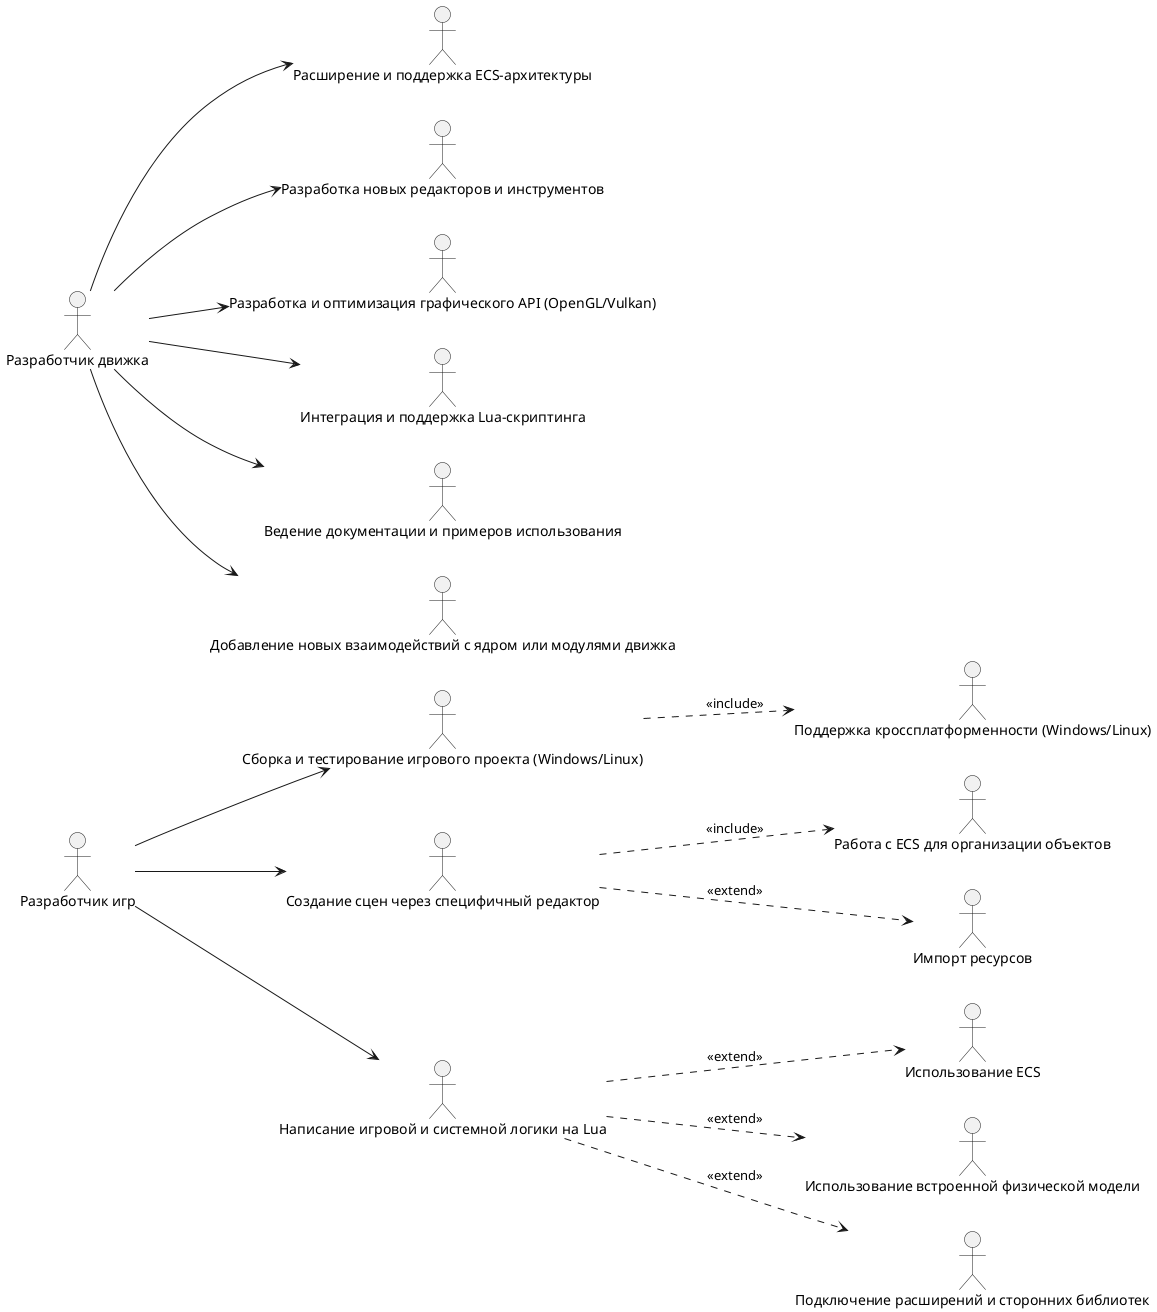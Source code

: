 @startuml
left to right direction
skinparam packageStyle rectangle

actor "Разработчик игр" as GameDev
actor "Разработчик движка" as EngineDev

' --- Разработчик игр ---
GameDev --> "Сборка и тестирование игрового проекта (Windows/Linux)"
GameDev --> "Создание сцен через специфичный редактор"
GameDev --> "Написание игровой и системной логики на Lua"

"Создание сцен через специфичный редактор" ..> "Работа с ECS для организации объектов" : <<include>>
"Создание сцен через специфичный редактор" ..> "Импорт ресурсов" : <<extend>>

"Написание игровой и системной логики на Lua" ..> "Использование ECS" : <<extend>>
"Написание игровой и системной логики на Lua" ..> "Использование встроенной физической модели" : <<extend>>
"Написание игровой и системной логики на Lua" ..> "Подключение расширений и сторонних библиотек" : <<extend>>

"Сборка и тестирование игрового проекта (Windows/Linux)" ..> "Поддержка кроссплатформенности (Windows/Linux)" : <<include>>

' --- Разработчик движка ---
EngineDev --> "Расширение и поддержка ECS-архитектуры"
EngineDev --> "Разработка новых редакторов и инструментов"
EngineDev --> "Разработка и оптимизация графического API (OpenGL/Vulkan)"
EngineDev --> "Интеграция и поддержка Lua-скриптинга"
EngineDev --> "Ведение документации и примеров использования"
EngineDev --> "Добавление новых взаимодействий с ядром или модулями движка"

@enduml
